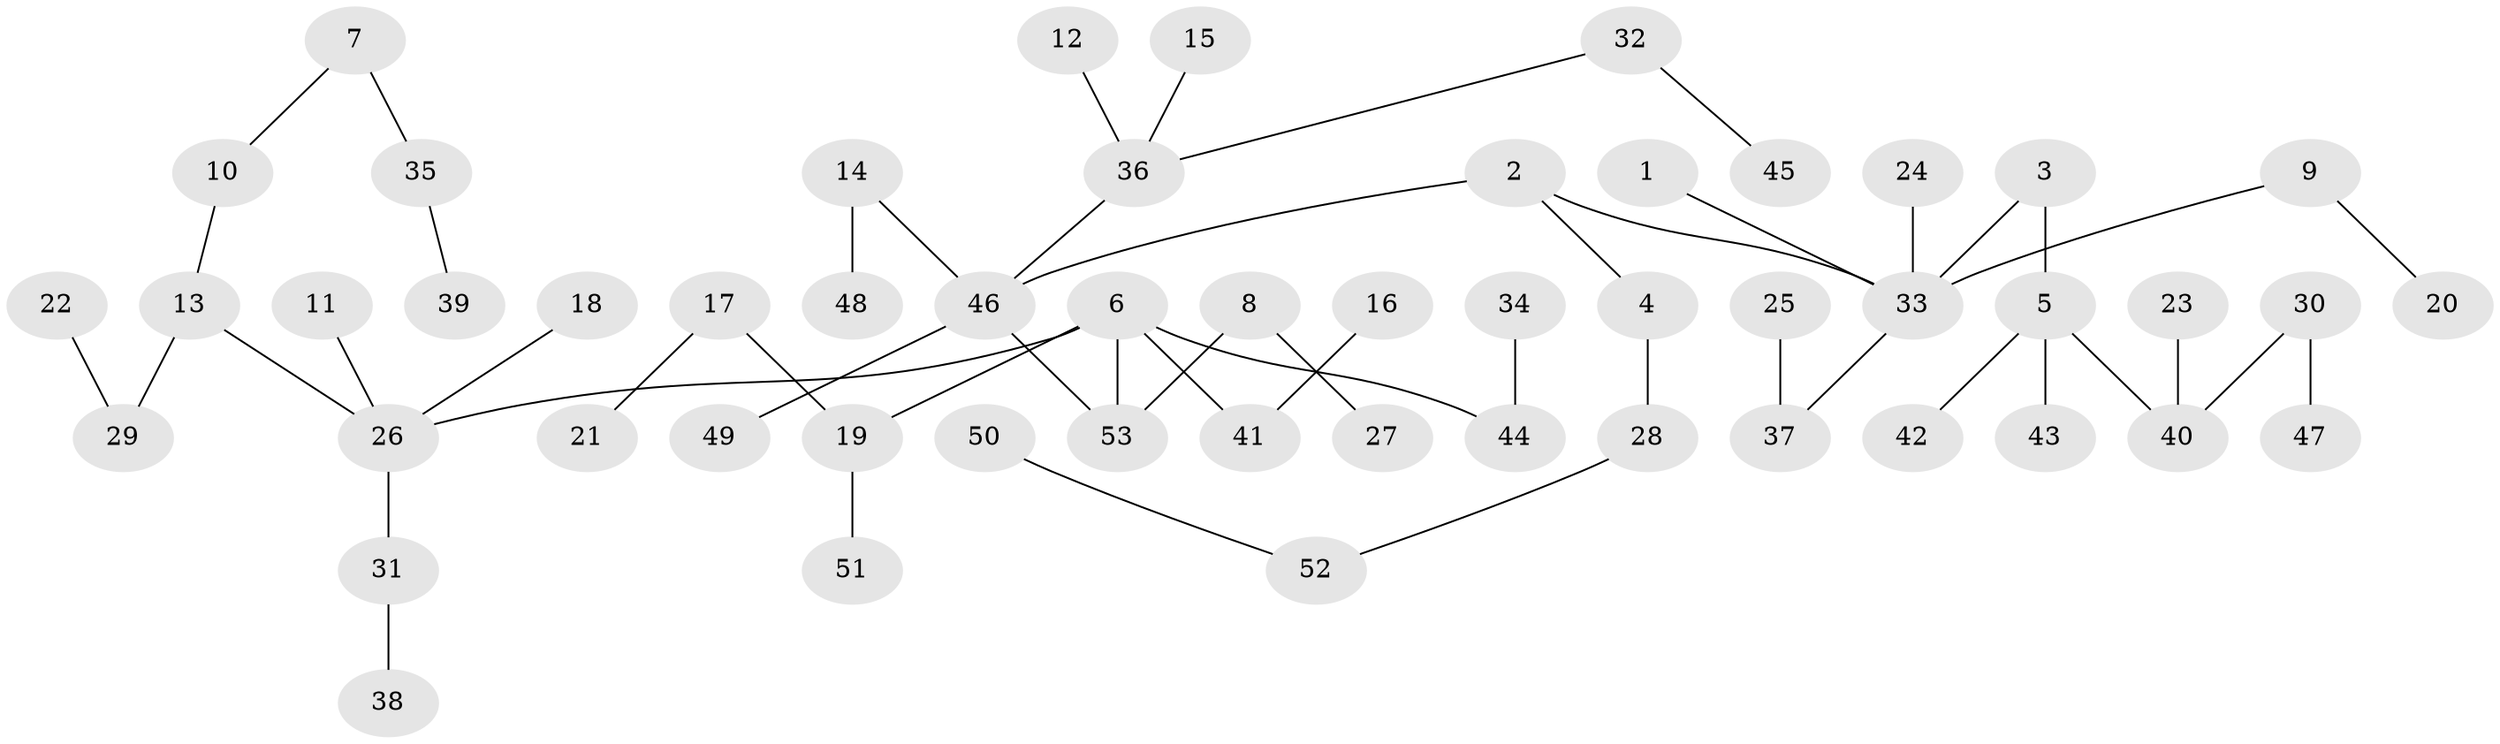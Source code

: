 // original degree distribution, {2: 0.22727272727272727, 1: 0.5113636363636364, 7: 0.011363636363636364, 3: 0.14772727272727273, 6: 0.03409090909090909, 4: 0.056818181818181816, 5: 0.011363636363636364}
// Generated by graph-tools (version 1.1) at 2025/37/03/04/25 23:37:24]
// undirected, 53 vertices, 52 edges
graph export_dot {
  node [color=gray90,style=filled];
  1;
  2;
  3;
  4;
  5;
  6;
  7;
  8;
  9;
  10;
  11;
  12;
  13;
  14;
  15;
  16;
  17;
  18;
  19;
  20;
  21;
  22;
  23;
  24;
  25;
  26;
  27;
  28;
  29;
  30;
  31;
  32;
  33;
  34;
  35;
  36;
  37;
  38;
  39;
  40;
  41;
  42;
  43;
  44;
  45;
  46;
  47;
  48;
  49;
  50;
  51;
  52;
  53;
  1 -- 33 [weight=1.0];
  2 -- 4 [weight=1.0];
  2 -- 33 [weight=1.0];
  2 -- 46 [weight=1.0];
  3 -- 5 [weight=1.0];
  3 -- 33 [weight=1.0];
  4 -- 28 [weight=1.0];
  5 -- 40 [weight=1.0];
  5 -- 42 [weight=1.0];
  5 -- 43 [weight=1.0];
  6 -- 19 [weight=1.0];
  6 -- 26 [weight=1.0];
  6 -- 41 [weight=1.0];
  6 -- 44 [weight=1.0];
  6 -- 53 [weight=1.0];
  7 -- 10 [weight=1.0];
  7 -- 35 [weight=1.0];
  8 -- 27 [weight=1.0];
  8 -- 53 [weight=1.0];
  9 -- 20 [weight=1.0];
  9 -- 33 [weight=1.0];
  10 -- 13 [weight=1.0];
  11 -- 26 [weight=1.0];
  12 -- 36 [weight=1.0];
  13 -- 26 [weight=1.0];
  13 -- 29 [weight=1.0];
  14 -- 46 [weight=1.0];
  14 -- 48 [weight=1.0];
  15 -- 36 [weight=1.0];
  16 -- 41 [weight=1.0];
  17 -- 19 [weight=1.0];
  17 -- 21 [weight=1.0];
  18 -- 26 [weight=1.0];
  19 -- 51 [weight=1.0];
  22 -- 29 [weight=1.0];
  23 -- 40 [weight=1.0];
  24 -- 33 [weight=1.0];
  25 -- 37 [weight=1.0];
  26 -- 31 [weight=1.0];
  28 -- 52 [weight=1.0];
  30 -- 40 [weight=1.0];
  30 -- 47 [weight=1.0];
  31 -- 38 [weight=1.0];
  32 -- 36 [weight=1.0];
  32 -- 45 [weight=1.0];
  33 -- 37 [weight=1.0];
  34 -- 44 [weight=1.0];
  35 -- 39 [weight=1.0];
  36 -- 46 [weight=1.0];
  46 -- 49 [weight=1.0];
  46 -- 53 [weight=1.0];
  50 -- 52 [weight=1.0];
}
